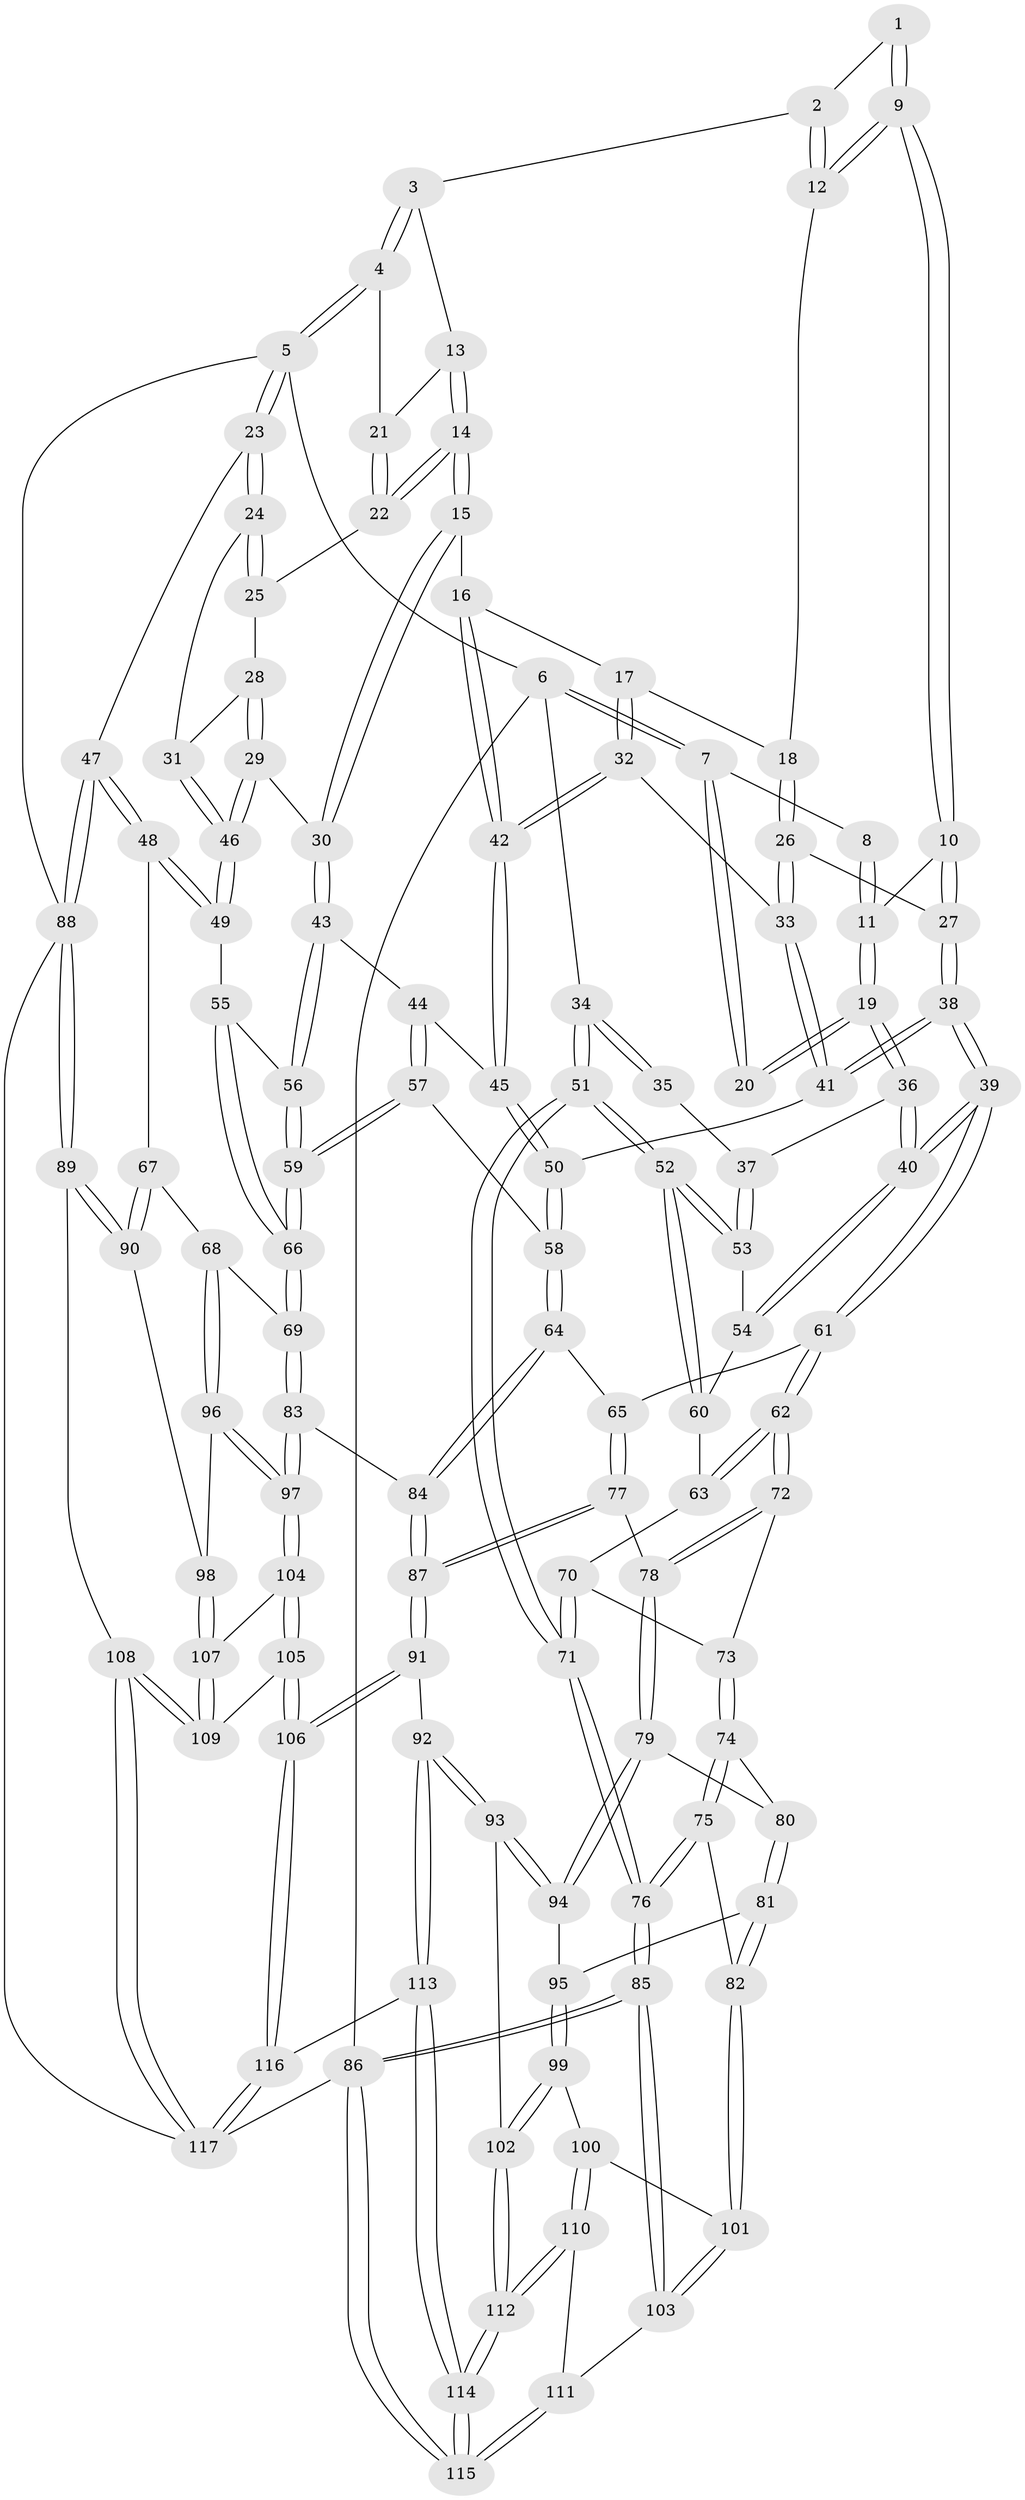 // Generated by graph-tools (version 1.1) at 2025/27/03/15/25 16:27:57]
// undirected, 117 vertices, 289 edges
graph export_dot {
graph [start="1"]
  node [color=gray90,style=filled];
  1 [pos="+0.34923323757419433+0"];
  2 [pos="+0.5536571582353271+0"];
  3 [pos="+0.6081544952840274+0"];
  4 [pos="+1+0"];
  5 [pos="+1+0"];
  6 [pos="+0+0"];
  7 [pos="+0+0"];
  8 [pos="+0.33933525123658115+0"];
  9 [pos="+0.35667917870820787+0.10985930911410986"];
  10 [pos="+0.3412458840370497+0.14193143773903302"];
  11 [pos="+0.26767196591441084+0.12166234031376727"];
  12 [pos="+0.5305228225272461+0"];
  13 [pos="+0.7290736699019302+0.05522310754315284"];
  14 [pos="+0.7480626907519181+0.12206270287569264"];
  15 [pos="+0.7279244781747061+0.16647608177195283"];
  16 [pos="+0.6900467037009036+0.167598186116831"];
  17 [pos="+0.5723850981067397+0.11088085760212847"];
  18 [pos="+0.5360479275328897+0.07137989201166355"];
  19 [pos="+0.19844919316265403+0.13248823518689212"];
  20 [pos="+0.1668018171494336+0.11582231114661479"];
  21 [pos="+0.9028626370434406+0"];
  22 [pos="+0.8477324188829396+0.09514762329434388"];
  23 [pos="+1+0.028303255303442982"];
  24 [pos="+0.989063879542981+0.14129703531355461"];
  25 [pos="+0.8788741001254698+0.11548075749288639"];
  26 [pos="+0.4506798741172713+0.1614759874200743"];
  27 [pos="+0.3464534517108301+0.1474655521957897"];
  28 [pos="+0.877223012187326+0.1522327622350312"];
  29 [pos="+0.8115484694882702+0.2652615159795973"];
  30 [pos="+0.7653785718483214+0.25287713239138054"];
  31 [pos="+0.9012890403230401+0.24379281422091534"];
  32 [pos="+0.5442193381016315+0.2491378026119036"];
  33 [pos="+0.48835234050277726+0.237605332715441"];
  34 [pos="+0+0.22793785343162654"];
  35 [pos="+0.12412246383245171+0.1410022184748412"];
  36 [pos="+0.20291421818076094+0.26494900926830156"];
  37 [pos="+0.08161056837088865+0.28810434275168617"];
  38 [pos="+0.34108835348938343+0.3805066880093707"];
  39 [pos="+0.30208183434828756+0.4014225987422874"];
  40 [pos="+0.2867835108719605+0.3874960075954052"];
  41 [pos="+0.36360101165494085+0.37909961682996635"];
  42 [pos="+0.565386461594139+0.2631799818888388"];
  43 [pos="+0.7439419283936479+0.28535839734993135"];
  44 [pos="+0.6220432174338106+0.32317789973210787"];
  45 [pos="+0.5773038987028125+0.29825789078398207"];
  46 [pos="+0.876211092052911+0.28875172356058265"];
  47 [pos="+1+0.46465693693822047"];
  48 [pos="+1+0.46240651654823284"];
  49 [pos="+0.9512024058890882+0.38511486482617413"];
  50 [pos="+0.4832754187251536+0.4207784061051909"];
  51 [pos="+0+0.3588777017506706"];
  52 [pos="+0+0.35163877655459375"];
  53 [pos="+0.048805814958230095+0.31145844642059645"];
  54 [pos="+0.14752441371083+0.3585141226840346"];
  55 [pos="+0.9497123515028515+0.3854663211537375"];
  56 [pos="+0.7349710676160495+0.4247318495148382"];
  57 [pos="+0.6524578076199752+0.5092186398120105"];
  58 [pos="+0.5403522748267752+0.4815478454888989"];
  59 [pos="+0.6715184821911945+0.5209768323337564"];
  60 [pos="+0.09230680059315112+0.4178813551233592"];
  61 [pos="+0.2960448293827624+0.41586573752232575"];
  62 [pos="+0.2508604471547759+0.47068673570070957"];
  63 [pos="+0.16960244804711602+0.4642055503004297"];
  64 [pos="+0.4490482974028462+0.5952024956178069"];
  65 [pos="+0.39913069895688286+0.5575823547522408"];
  66 [pos="+0.6825216129058785+0.5434003400525664"];
  67 [pos="+0.894259185157887+0.5700395506528494"];
  68 [pos="+0.7266381894202414+0.5809502261713666"];
  69 [pos="+0.6850547473654427+0.5492274768799268"];
  70 [pos="+0.049763423894661096+0.5206251001391254"];
  71 [pos="+0+0.5181782618432575"];
  72 [pos="+0.24231911606018888+0.5140907032636455"];
  73 [pos="+0.12068947528904947+0.5666932901714289"];
  74 [pos="+0.10918667931092957+0.6136644302000227"];
  75 [pos="+0+0.6649087938204463"];
  76 [pos="+0+0.6159174262162802"];
  77 [pos="+0.2970422421948728+0.6356203054760448"];
  78 [pos="+0.2512634720409572+0.6108706975465653"];
  79 [pos="+0.23518986923644952+0.6283239977022109"];
  80 [pos="+0.12250853298987163+0.6202115186941913"];
  81 [pos="+0.14007955436394884+0.7030447587590337"];
  82 [pos="+0.05737685170233836+0.7089456922987044"];
  83 [pos="+0.5352414649435531+0.704311428586449"];
  84 [pos="+0.4505120677708342+0.6991580885738906"];
  85 [pos="+0+0.8111863231760202"];
  86 [pos="+0+1"];
  87 [pos="+0.4102804313021768+0.7269001342346872"];
  88 [pos="+1+0.8483409794508203"];
  89 [pos="+1+0.835211792684373"];
  90 [pos="+0.8979273392795434+0.7480878548295411"];
  91 [pos="+0.37001458938772125+0.8270469134049364"];
  92 [pos="+0.32128746598017954+0.8380099154937359"];
  93 [pos="+0.2898508750541204+0.8388888024341947"];
  94 [pos="+0.21176761770520858+0.6766686828076436"];
  95 [pos="+0.1600755486495054+0.7065958502231131"];
  96 [pos="+0.7422911801153327+0.6981937429630398"];
  97 [pos="+0.605797576196507+0.791531924704014"];
  98 [pos="+0.7864617118394176+0.7573440290873062"];
  99 [pos="+0.1627297191240382+0.764755935213678"];
  100 [pos="+0.10631490901590662+0.8109587036754125"];
  101 [pos="+0.0915416632488005+0.8010747989968483"];
  102 [pos="+0.2814933908020208+0.8421240432926113"];
  103 [pos="+0+0.8526975501934827"];
  104 [pos="+0.6104379820435857+0.8279990012111469"];
  105 [pos="+0.5416509700165378+0.940797138289359"];
  106 [pos="+0.5015001889373804+0.9778878116530189"];
  107 [pos="+0.7610471551056455+0.8646015713088105"];
  108 [pos="+0.8045796059789342+0.9526011971834288"];
  109 [pos="+0.7945412968716199+0.9406376121394678"];
  110 [pos="+0.12843281684138175+0.8647011853619895"];
  111 [pos="+0.06468092795850063+0.9071975303119457"];
  112 [pos="+0.21011564369114988+0.8952580198718237"];
  113 [pos="+0.281502920214084+1"];
  114 [pos="+0.1383010735243123+1"];
  115 [pos="+0.08586960447546077+1"];
  116 [pos="+0.4964024663046561+1"];
  117 [pos="+0.7946076669660762+1"];
  1 -- 2;
  1 -- 9;
  1 -- 9;
  2 -- 3;
  2 -- 12;
  2 -- 12;
  3 -- 4;
  3 -- 4;
  3 -- 13;
  4 -- 5;
  4 -- 5;
  4 -- 21;
  5 -- 6;
  5 -- 23;
  5 -- 23;
  5 -- 88;
  6 -- 7;
  6 -- 7;
  6 -- 34;
  6 -- 86;
  7 -- 8;
  7 -- 20;
  7 -- 20;
  8 -- 11;
  8 -- 11;
  9 -- 10;
  9 -- 10;
  9 -- 12;
  9 -- 12;
  10 -- 11;
  10 -- 27;
  10 -- 27;
  11 -- 19;
  11 -- 19;
  12 -- 18;
  13 -- 14;
  13 -- 14;
  13 -- 21;
  14 -- 15;
  14 -- 15;
  14 -- 22;
  14 -- 22;
  15 -- 16;
  15 -- 30;
  15 -- 30;
  16 -- 17;
  16 -- 42;
  16 -- 42;
  17 -- 18;
  17 -- 32;
  17 -- 32;
  18 -- 26;
  18 -- 26;
  19 -- 20;
  19 -- 20;
  19 -- 36;
  19 -- 36;
  21 -- 22;
  21 -- 22;
  22 -- 25;
  23 -- 24;
  23 -- 24;
  23 -- 47;
  24 -- 25;
  24 -- 25;
  24 -- 31;
  25 -- 28;
  26 -- 27;
  26 -- 33;
  26 -- 33;
  27 -- 38;
  27 -- 38;
  28 -- 29;
  28 -- 29;
  28 -- 31;
  29 -- 30;
  29 -- 46;
  29 -- 46;
  30 -- 43;
  30 -- 43;
  31 -- 46;
  31 -- 46;
  32 -- 33;
  32 -- 42;
  32 -- 42;
  33 -- 41;
  33 -- 41;
  34 -- 35;
  34 -- 35;
  34 -- 51;
  34 -- 51;
  35 -- 37;
  36 -- 37;
  36 -- 40;
  36 -- 40;
  37 -- 53;
  37 -- 53;
  38 -- 39;
  38 -- 39;
  38 -- 41;
  38 -- 41;
  39 -- 40;
  39 -- 40;
  39 -- 61;
  39 -- 61;
  40 -- 54;
  40 -- 54;
  41 -- 50;
  42 -- 45;
  42 -- 45;
  43 -- 44;
  43 -- 56;
  43 -- 56;
  44 -- 45;
  44 -- 57;
  44 -- 57;
  45 -- 50;
  45 -- 50;
  46 -- 49;
  46 -- 49;
  47 -- 48;
  47 -- 48;
  47 -- 88;
  47 -- 88;
  48 -- 49;
  48 -- 49;
  48 -- 67;
  49 -- 55;
  50 -- 58;
  50 -- 58;
  51 -- 52;
  51 -- 52;
  51 -- 71;
  51 -- 71;
  52 -- 53;
  52 -- 53;
  52 -- 60;
  52 -- 60;
  53 -- 54;
  54 -- 60;
  55 -- 56;
  55 -- 66;
  55 -- 66;
  56 -- 59;
  56 -- 59;
  57 -- 58;
  57 -- 59;
  57 -- 59;
  58 -- 64;
  58 -- 64;
  59 -- 66;
  59 -- 66;
  60 -- 63;
  61 -- 62;
  61 -- 62;
  61 -- 65;
  62 -- 63;
  62 -- 63;
  62 -- 72;
  62 -- 72;
  63 -- 70;
  64 -- 65;
  64 -- 84;
  64 -- 84;
  65 -- 77;
  65 -- 77;
  66 -- 69;
  66 -- 69;
  67 -- 68;
  67 -- 90;
  67 -- 90;
  68 -- 69;
  68 -- 96;
  68 -- 96;
  69 -- 83;
  69 -- 83;
  70 -- 71;
  70 -- 71;
  70 -- 73;
  71 -- 76;
  71 -- 76;
  72 -- 73;
  72 -- 78;
  72 -- 78;
  73 -- 74;
  73 -- 74;
  74 -- 75;
  74 -- 75;
  74 -- 80;
  75 -- 76;
  75 -- 76;
  75 -- 82;
  76 -- 85;
  76 -- 85;
  77 -- 78;
  77 -- 87;
  77 -- 87;
  78 -- 79;
  78 -- 79;
  79 -- 80;
  79 -- 94;
  79 -- 94;
  80 -- 81;
  80 -- 81;
  81 -- 82;
  81 -- 82;
  81 -- 95;
  82 -- 101;
  82 -- 101;
  83 -- 84;
  83 -- 97;
  83 -- 97;
  84 -- 87;
  84 -- 87;
  85 -- 86;
  85 -- 86;
  85 -- 103;
  85 -- 103;
  86 -- 115;
  86 -- 115;
  86 -- 117;
  87 -- 91;
  87 -- 91;
  88 -- 89;
  88 -- 89;
  88 -- 117;
  89 -- 90;
  89 -- 90;
  89 -- 108;
  90 -- 98;
  91 -- 92;
  91 -- 106;
  91 -- 106;
  92 -- 93;
  92 -- 93;
  92 -- 113;
  92 -- 113;
  93 -- 94;
  93 -- 94;
  93 -- 102;
  94 -- 95;
  95 -- 99;
  95 -- 99;
  96 -- 97;
  96 -- 97;
  96 -- 98;
  97 -- 104;
  97 -- 104;
  98 -- 107;
  98 -- 107;
  99 -- 100;
  99 -- 102;
  99 -- 102;
  100 -- 101;
  100 -- 110;
  100 -- 110;
  101 -- 103;
  101 -- 103;
  102 -- 112;
  102 -- 112;
  103 -- 111;
  104 -- 105;
  104 -- 105;
  104 -- 107;
  105 -- 106;
  105 -- 106;
  105 -- 109;
  106 -- 116;
  106 -- 116;
  107 -- 109;
  107 -- 109;
  108 -- 109;
  108 -- 109;
  108 -- 117;
  108 -- 117;
  110 -- 111;
  110 -- 112;
  110 -- 112;
  111 -- 115;
  111 -- 115;
  112 -- 114;
  112 -- 114;
  113 -- 114;
  113 -- 114;
  113 -- 116;
  114 -- 115;
  114 -- 115;
  116 -- 117;
  116 -- 117;
}
